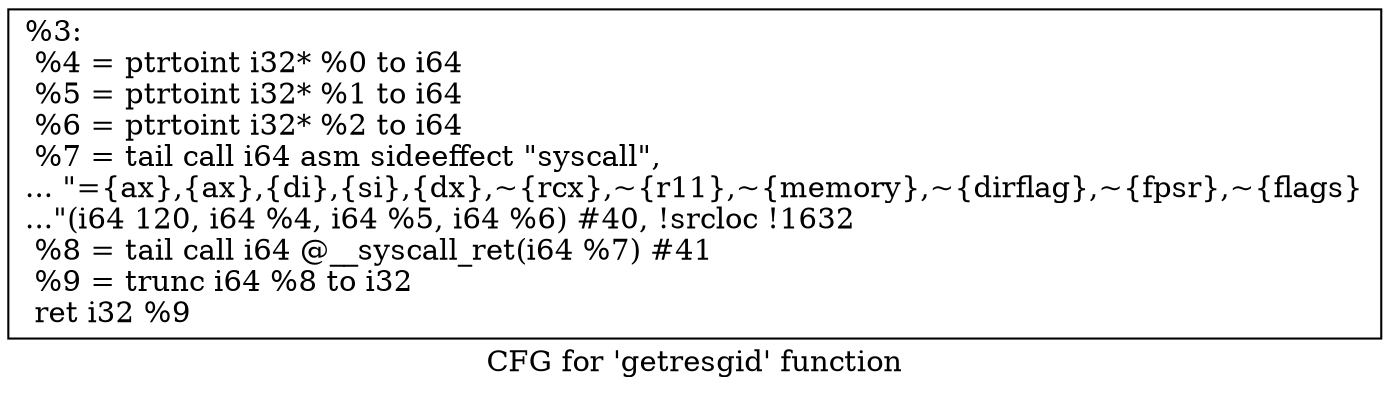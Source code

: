 digraph "CFG for 'getresgid' function" {
	label="CFG for 'getresgid' function";

	Node0x1ab7300 [shape=record,label="{%3:\l  %4 = ptrtoint i32* %0 to i64\l  %5 = ptrtoint i32* %1 to i64\l  %6 = ptrtoint i32* %2 to i64\l  %7 = tail call i64 asm sideeffect \"syscall\",\l... \"=\{ax\},\{ax\},\{di\},\{si\},\{dx\},~\{rcx\},~\{r11\},~\{memory\},~\{dirflag\},~\{fpsr\},~\{flags\}\l...\"(i64 120, i64 %4, i64 %5, i64 %6) #40, !srcloc !1632\l  %8 = tail call i64 @__syscall_ret(i64 %7) #41\l  %9 = trunc i64 %8 to i32\l  ret i32 %9\l}"];
}
